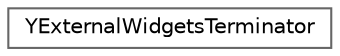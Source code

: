 digraph "Graphical Class Hierarchy"
{
 // LATEX_PDF_SIZE
  bgcolor="transparent";
  edge [fontname=Helvetica,fontsize=10,labelfontname=Helvetica,labelfontsize=10];
  node [fontname=Helvetica,fontsize=10,shape=box,height=0.2,width=0.4];
  rankdir="LR";
  Node0 [id="Node000000",label="YExternalWidgetsTerminator",height=0.2,width=0.4,color="grey40", fillcolor="white", style="filled",URL="$classYExternalWidgetsTerminator.html",tooltip=" "];
}
